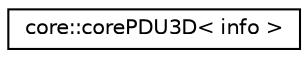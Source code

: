 digraph "Graphical Class Hierarchy"
{
  edge [fontname="Helvetica",fontsize="10",labelfontname="Helvetica",labelfontsize="10"];
  node [fontname="Helvetica",fontsize="10",shape=record];
  rankdir="LR";
  Node1 [label="core::corePDU3D\< info \>",height=0.2,width=0.4,color="black", fillcolor="white", style="filled",URL="$structcore_1_1core_p_d_u3_d.html",tooltip="state protocol data unit "];
}
